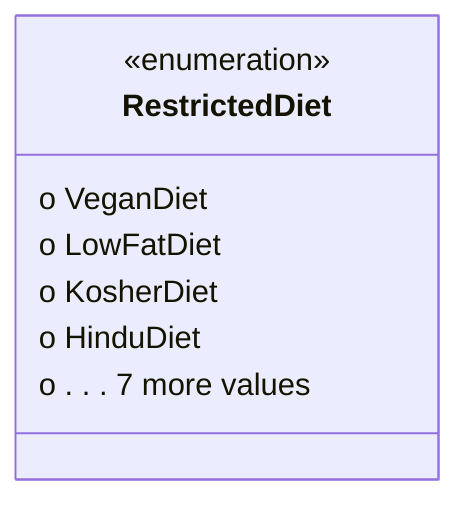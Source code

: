 classDiagram
  class RestrictedDiet {
<<enumeration>>
  o VeganDiet
  o LowFatDiet
  o KosherDiet
  o HinduDiet
  o . . . 7 more values
 }